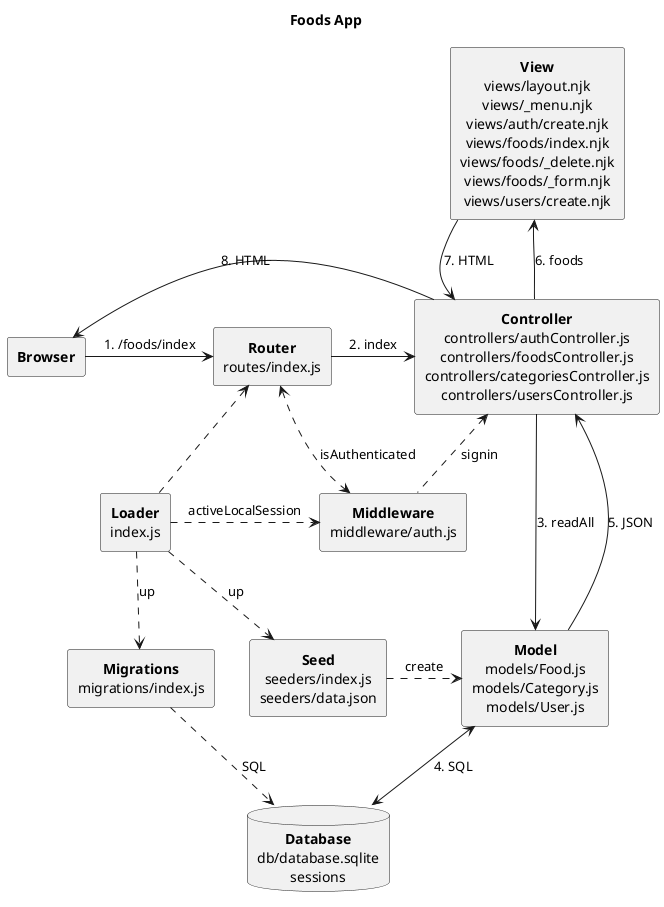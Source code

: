 @startuml
title Foods App
hide footbox
skinparam monochrome true
skinparam defaultTextAlignment center

rectangle Browser [
  <b>Browser
]
rectangle Loader [
  <b>Loader
  index.js
]
rectangle Middleware [
  <b>Middleware
  middleware/auth.js
]
rectangle Router [
  <b>Router
  routes/index.js
]
rectangle Controller [
  <b>Controller
  controllers/authController.js
  controllers/foodsController.js
  controllers/categoriesController.js
  controllers/usersController.js
]
rectangle Model [
  <b>Model
  models/Food.js
  models/Category.js
  models/User.js
]
rectangle Seed [
  <b>Seed
  seeders/index.js
  seeders/data.json
]
rectangle Migration [
  <b>Migrations
  migrations/index.js
]
rectangle View [
  <b>View
  views/layout.njk
  views/_menu.njk
  views/auth/create.njk
  views/foods/index.njk
  views/foods/_delete.njk
  views/foods/_form.njk
  views/users/create.njk
]
database Database [
  <b>Database
  db/database.sqlite
  sessions
]

Browser -right-> Router: 1. /foods/index
Router -right-> Controller: 2. index
Router <.down.> Middleware: isAuthenticated
Middleware .up.> Controller: signin
Model -up-> Controller: 5. JSON
Controller -down-> Model: 3. readAll
Model <-down-> Database: 4. SQL
View -down-> Controller: 7. HTML
Controller -up-> View: 6. foods
Controller -left-> Browser : 8. HTML
Loader .up.> Router
Loader .down.> Seed: up
Loader .right.> Middleware: activeLocalSession
Seed .right.> Model: create
Migration ..> Database: SQL
Loader .down.> Migration: up
View -[hidden]- Controller
Migration -right[hidden]- Seed
Controller -left[hidden]- Browser
Seed -right[hidden]- Model
Seed -down[hidden]- Database

@enduml

